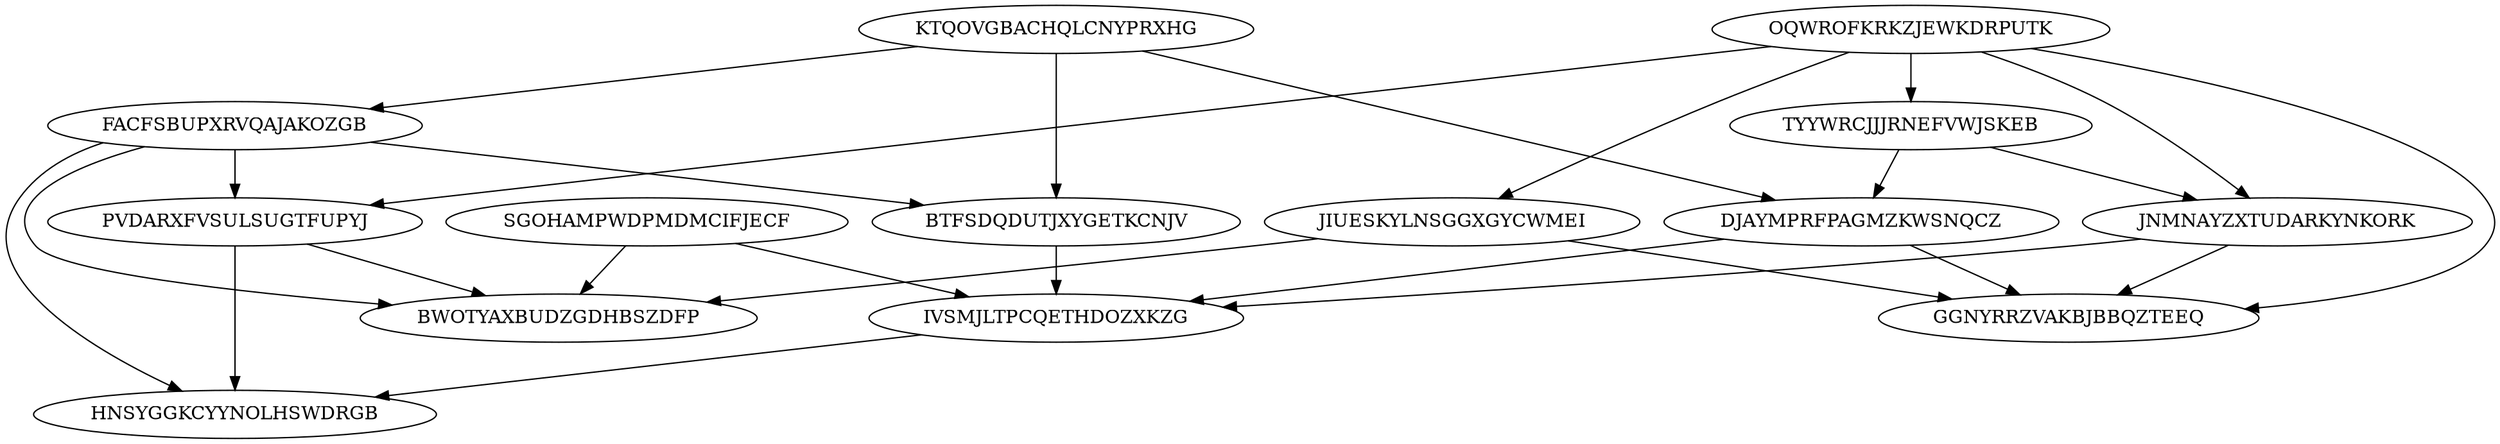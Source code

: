 digraph N14M26 {
	KTQOVGBACHQLCNYPRXHG	[Weight=15];
	OQWROFKRKZJEWKDRPUTK	[Weight=20];
	TYYWRCJJJRNEFVWJSKEB	[Weight=20];
	JIUESKYLNSGGXGYCWMEI	[Weight=11];
	JNMNAYZXTUDARKYNKORK	[Weight=19];
	FACFSBUPXRVQAJAKOZGB	[Weight=16];
	PVDARXFVSULSUGTFUPYJ	[Weight=13];
	DJAYMPRFPAGMZKWSNQCZ	[Weight=11];
	GGNYRRZVAKBJBBQZTEEQ	[Weight=16];
	SGOHAMPWDPMDMCIFJECF	[Weight=12];
	BTFSDQDUTJXYGETKCNJV	[Weight=15];
	IVSMJLTPCQETHDOZXKZG	[Weight=15];
	HNSYGGKCYYNOLHSWDRGB	[Weight=15];
	BWOTYAXBUDZGDHBSZDFP	[Weight=13];
	JNMNAYZXTUDARKYNKORK -> IVSMJLTPCQETHDOZXKZG [Weight=10];
	OQWROFKRKZJEWKDRPUTK -> GGNYRRZVAKBJBBQZTEEQ [Weight=19];
	BTFSDQDUTJXYGETKCNJV -> IVSMJLTPCQETHDOZXKZG [Weight=18];
	OQWROFKRKZJEWKDRPUTK -> JIUESKYLNSGGXGYCWMEI [Weight=12];
	PVDARXFVSULSUGTFUPYJ -> BWOTYAXBUDZGDHBSZDFP [Weight=13];
	DJAYMPRFPAGMZKWSNQCZ -> GGNYRRZVAKBJBBQZTEEQ [Weight=15];
	OQWROFKRKZJEWKDRPUTK -> JNMNAYZXTUDARKYNKORK [Weight=17];
	JIUESKYLNSGGXGYCWMEI -> BWOTYAXBUDZGDHBSZDFP [Weight=13];
	FACFSBUPXRVQAJAKOZGB -> BWOTYAXBUDZGDHBSZDFP [Weight=13];
	JNMNAYZXTUDARKYNKORK -> GGNYRRZVAKBJBBQZTEEQ [Weight=17];
	DJAYMPRFPAGMZKWSNQCZ -> IVSMJLTPCQETHDOZXKZG [Weight=15];
	OQWROFKRKZJEWKDRPUTK -> TYYWRCJJJRNEFVWJSKEB [Weight=20];
	TYYWRCJJJRNEFVWJSKEB -> DJAYMPRFPAGMZKWSNQCZ [Weight=14];
	KTQOVGBACHQLCNYPRXHG -> BTFSDQDUTJXYGETKCNJV [Weight=11];
	SGOHAMPWDPMDMCIFJECF -> IVSMJLTPCQETHDOZXKZG [Weight=12];
	FACFSBUPXRVQAJAKOZGB -> BTFSDQDUTJXYGETKCNJV [Weight=18];
	FACFSBUPXRVQAJAKOZGB -> PVDARXFVSULSUGTFUPYJ [Weight=12];
	PVDARXFVSULSUGTFUPYJ -> HNSYGGKCYYNOLHSWDRGB [Weight=13];
	KTQOVGBACHQLCNYPRXHG -> DJAYMPRFPAGMZKWSNQCZ [Weight=14];
	OQWROFKRKZJEWKDRPUTK -> PVDARXFVSULSUGTFUPYJ [Weight=15];
	JIUESKYLNSGGXGYCWMEI -> GGNYRRZVAKBJBBQZTEEQ [Weight=15];
	SGOHAMPWDPMDMCIFJECF -> BWOTYAXBUDZGDHBSZDFP [Weight=18];
	IVSMJLTPCQETHDOZXKZG -> HNSYGGKCYYNOLHSWDRGB [Weight=12];
	TYYWRCJJJRNEFVWJSKEB -> JNMNAYZXTUDARKYNKORK [Weight=15];
	KTQOVGBACHQLCNYPRXHG -> FACFSBUPXRVQAJAKOZGB [Weight=14];
	FACFSBUPXRVQAJAKOZGB -> HNSYGGKCYYNOLHSWDRGB [Weight=18];
}
